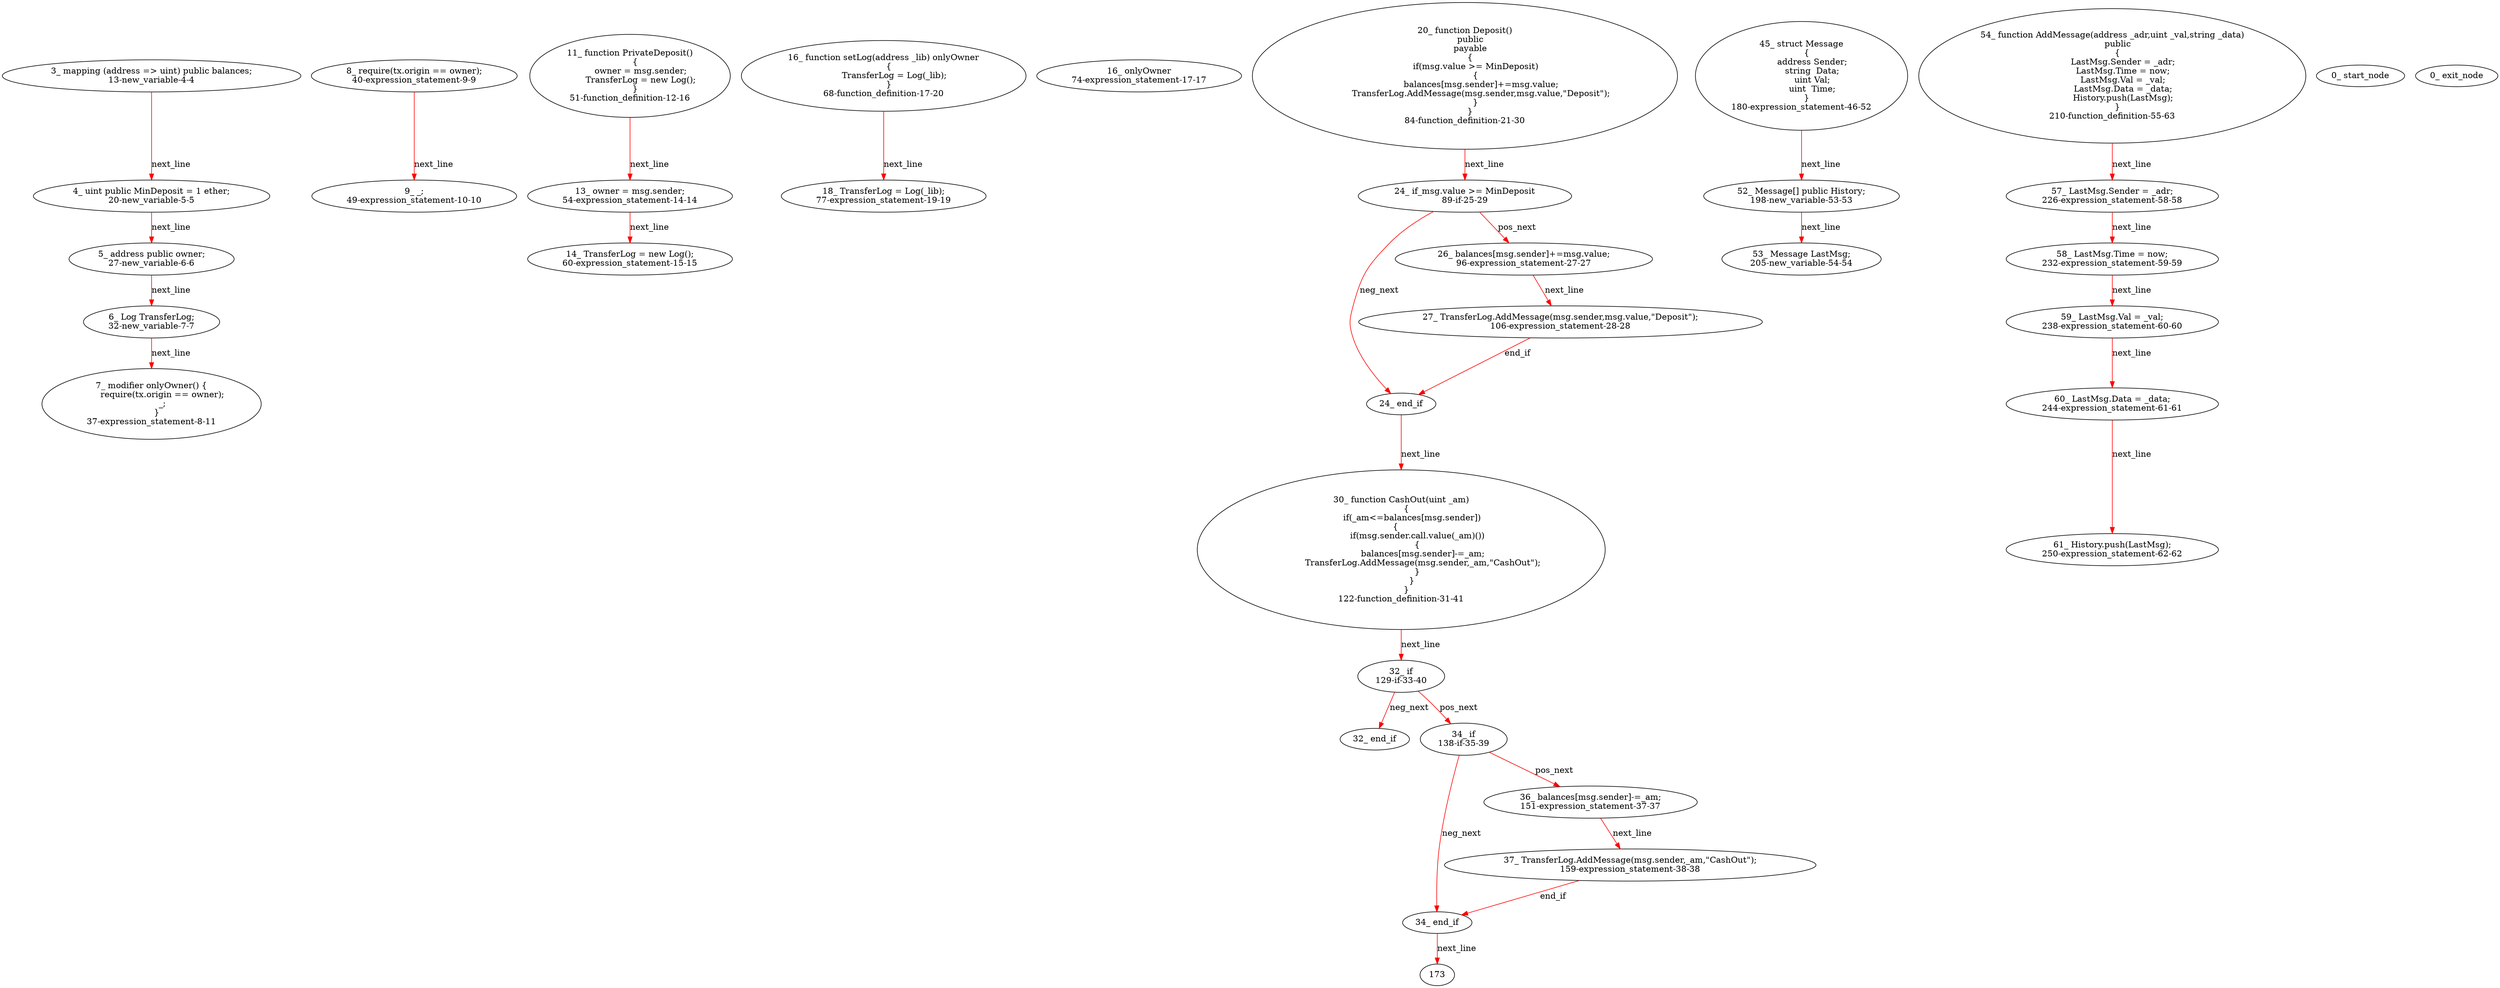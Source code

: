 digraph  {
13 [label="3_ mapping (address => uint) public balances;\n13-new_variable-4-4", method="", type_label=new_variable];
20 [label="4_ uint public MinDeposit = 1 ether;\n20-new_variable-5-5", method="", type_label=new_variable];
27 [label="5_ address public owner;\n27-new_variable-6-6", method="", type_label=new_variable];
32 [label="6_ Log TransferLog;\n32-new_variable-7-7", method="", type_label=new_variable];
37 [label="7_ modifier onlyOwner() {\n        require(tx.origin == owner);\n        _;\n    }\n37-expression_statement-8-11", method="", type_label=expression_statement];
40 [label="8_ require(tx.origin == owner);\n40-expression_statement-9-9", method="", type_label=expression_statement];
49 [label="9_ _;\n49-expression_statement-10-10", method="", type_label=expression_statement];
51 [label="11_ function PrivateDeposit()\n    {\n        owner = msg.sender;\n        TransferLog = new Log();\n    }\n51-function_definition-12-16", method="PrivateDeposit()", type_label=function_definition];
54 [label="13_ owner = msg.sender;\n54-expression_statement-14-14", method="PrivateDeposit()", type_label=expression_statement];
60 [label="14_ TransferLog = new Log();\n60-expression_statement-15-15", method="PrivateDeposit()", type_label=expression_statement];
68 [label="16_ function setLog(address _lib) onlyOwner\n    {\n        TransferLog = Log(_lib);\n    }\n68-function_definition-17-20", method="setLog(address _lib)", type_label=function_definition];
74 [label="16_ onlyOwner\n74-expression_statement-17-17", method="setLog(address _lib)", type_label=expression_statement];
77 [label="18_ TransferLog = Log(_lib);\n77-expression_statement-19-19", method="setLog(address _lib)", type_label=expression_statement];
84 [label="20_ function Deposit()\n    public\n    payable\n    {\n        if(msg.value >= MinDeposit)\n        {\n            balances[msg.sender]+=msg.value;\n            TransferLog.AddMessage(msg.sender,msg.value,\"Deposit\");\n        }\n    }\n84-function_definition-21-30", method="Deposit()", type_label=function_definition];
89 [label="24_ if_msg.value >= MinDeposit\n89-if-25-29", method="Deposit()", type_label=if];
341 [label="24_ end_if", method="Deposit()", type_label=end_if];
96 [label="26_ balances[msg.sender]+=msg.value;\n96-expression_statement-27-27", method="Deposit()", type_label=expression_statement];
106 [label="27_ TransferLog.AddMessage(msg.sender,msg.value,\"Deposit\");\n106-expression_statement-28-28", method="Deposit()", type_label=expression_statement];
122 [label="30_ function CashOut(uint _am)\n    {\n        if(_am<=balances[msg.sender])\n        {            \n            if(msg.sender.call.value(_am)())\n            {\n                balances[msg.sender]-=_am;\n                TransferLog.AddMessage(msg.sender,_am,\"CashOut\");\n            }\n        }\n    }\n122-function_definition-31-41", method="CashOut(uint _am)", type_label=function_definition];
129 [label="32_ if\n129-if-33-40", method="CashOut(uint _am)", type_label=if];
381 [label="32_ end_if", method="CashOut(uint _am)", type_label=end_if];
138 [label="34_ if\n138-if-35-39", method="CashOut(uint _am)", type_label=if];
390 [label="34_ end_if", method="CashOut(uint _am)", type_label=end_if];
151 [label="36_ balances[msg.sender]-=_am;\n151-expression_statement-37-37", method="CashOut(uint _am)", type_label=expression_statement];
159 [label="37_ TransferLog.AddMessage(msg.sender,_am,\"CashOut\");\n159-expression_statement-38-38", method="CashOut(uint _am)", type_label=expression_statement];
180 [label="45_ struct Message\n    {\n        address Sender;\n        string  Data;\n        uint Val;\n        uint  Time;\n    }\n180-expression_statement-46-52", method="Message()", type_label=expression_statement];
198 [label="52_ Message[] public History;\n198-new_variable-53-53", method="", type_label=new_variable];
205 [label="53_ Message LastMsg;\n205-new_variable-54-54", method="", type_label=new_variable];
210 [label="54_ function AddMessage(address _adr,uint _val,string _data)\n    public\n    {\n        LastMsg.Sender = _adr;\n        LastMsg.Time = now;\n        LastMsg.Val = _val;\n        LastMsg.Data = _data;\n        History.push(LastMsg);\n    }\n210-function_definition-55-63", method="AddMessage(address _adr,uint _val,string _data)", type_label=function_definition];
226 [label="57_ LastMsg.Sender = _adr;\n226-expression_statement-58-58", method="AddMessage(address _adr,uint _val,string _data)", type_label=expression_statement];
232 [label="58_ LastMsg.Time = now;\n232-expression_statement-59-59", method="AddMessage(address _adr,uint _val,string _data)", type_label=expression_statement];
238 [label="59_ LastMsg.Val = _val;\n238-expression_statement-60-60", method="AddMessage(address _adr,uint _val,string _data)", type_label=expression_statement];
244 [label="60_ LastMsg.Data = _data;\n244-expression_statement-61-61", method="AddMessage(address _adr,uint _val,string _data)", type_label=expression_statement];
250 [label="61_ History.push(LastMsg);\n250-expression_statement-62-62", method="AddMessage(address _adr,uint _val,string _data)", type_label=expression_statement];
1 [label="0_ start_node", method="", type_label=start];
2 [label="0_ exit_node", method="", type_label=exit];
173;
13 -> 20  [color=red, controlflow_type=next_line, edge_type=CFG_edge, key=0, label=next_line];
20 -> 27  [color=red, controlflow_type=next_line, edge_type=CFG_edge, key=0, label=next_line];
27 -> 32  [color=red, controlflow_type=next_line, edge_type=CFG_edge, key=0, label=next_line];
32 -> 37  [color=red, controlflow_type=next_line, edge_type=CFG_edge, key=0, label=next_line];
40 -> 49  [color=red, controlflow_type=next_line, edge_type=CFG_edge, key=0, label=next_line];
51 -> 54  [color=red, controlflow_type=next_line, edge_type=CFG_edge, key=0, label=next_line];
54 -> 60  [color=red, controlflow_type=next_line, edge_type=CFG_edge, key=0, label=next_line];
68 -> 77  [color=red, controlflow_type=next_line, edge_type=CFG_edge, key=0, label=next_line];
84 -> 89  [color=red, controlflow_type=next_line, edge_type=CFG_edge, key=0, label=next_line];
89 -> 96  [color=red, controlflow_type=pos_next, edge_type=CFG_edge, key=0, label=pos_next];
89 -> 341  [color=red, controlflow_type=neg_next, edge_type=CFG_edge, key=0, label=neg_next];
341 -> 122  [color=red, controlflow_type=next_line, edge_type=CFG_edge, key=0, label=next_line];
96 -> 106  [color=red, controlflow_type=next_line, edge_type=CFG_edge, key=0, label=next_line];
106 -> 341  [color=red, controlflow_type=end_if, edge_type=CFG_edge, key=0, label=end_if];
122 -> 129  [color=red, controlflow_type=next_line, edge_type=CFG_edge, key=0, label=next_line];
129 -> 138  [color=red, controlflow_type=pos_next, edge_type=CFG_edge, key=0, label=pos_next];
129 -> 381  [color=red, controlflow_type=neg_next, edge_type=CFG_edge, key=0, label=neg_next];
138 -> 151  [color=red, controlflow_type=pos_next, edge_type=CFG_edge, key=0, label=pos_next];
138 -> 390  [color=red, controlflow_type=neg_next, edge_type=CFG_edge, key=0, label=neg_next];
390 -> 173  [color=red, controlflow_type=next_line, edge_type=CFG_edge, key=0, label=next_line];
151 -> 159  [color=red, controlflow_type=next_line, edge_type=CFG_edge, key=0, label=next_line];
159 -> 390  [color=red, controlflow_type=end_if, edge_type=CFG_edge, key=0, label=end_if];
180 -> 198  [color=red, controlflow_type=next_line, edge_type=CFG_edge, key=0, label=next_line];
198 -> 205  [color=red, controlflow_type=next_line, edge_type=CFG_edge, key=0, label=next_line];
210 -> 226  [color=red, controlflow_type=next_line, edge_type=CFG_edge, key=0, label=next_line];
226 -> 232  [color=red, controlflow_type=next_line, edge_type=CFG_edge, key=0, label=next_line];
232 -> 238  [color=red, controlflow_type=next_line, edge_type=CFG_edge, key=0, label=next_line];
238 -> 244  [color=red, controlflow_type=next_line, edge_type=CFG_edge, key=0, label=next_line];
244 -> 250  [color=red, controlflow_type=next_line, edge_type=CFG_edge, key=0, label=next_line];
}
